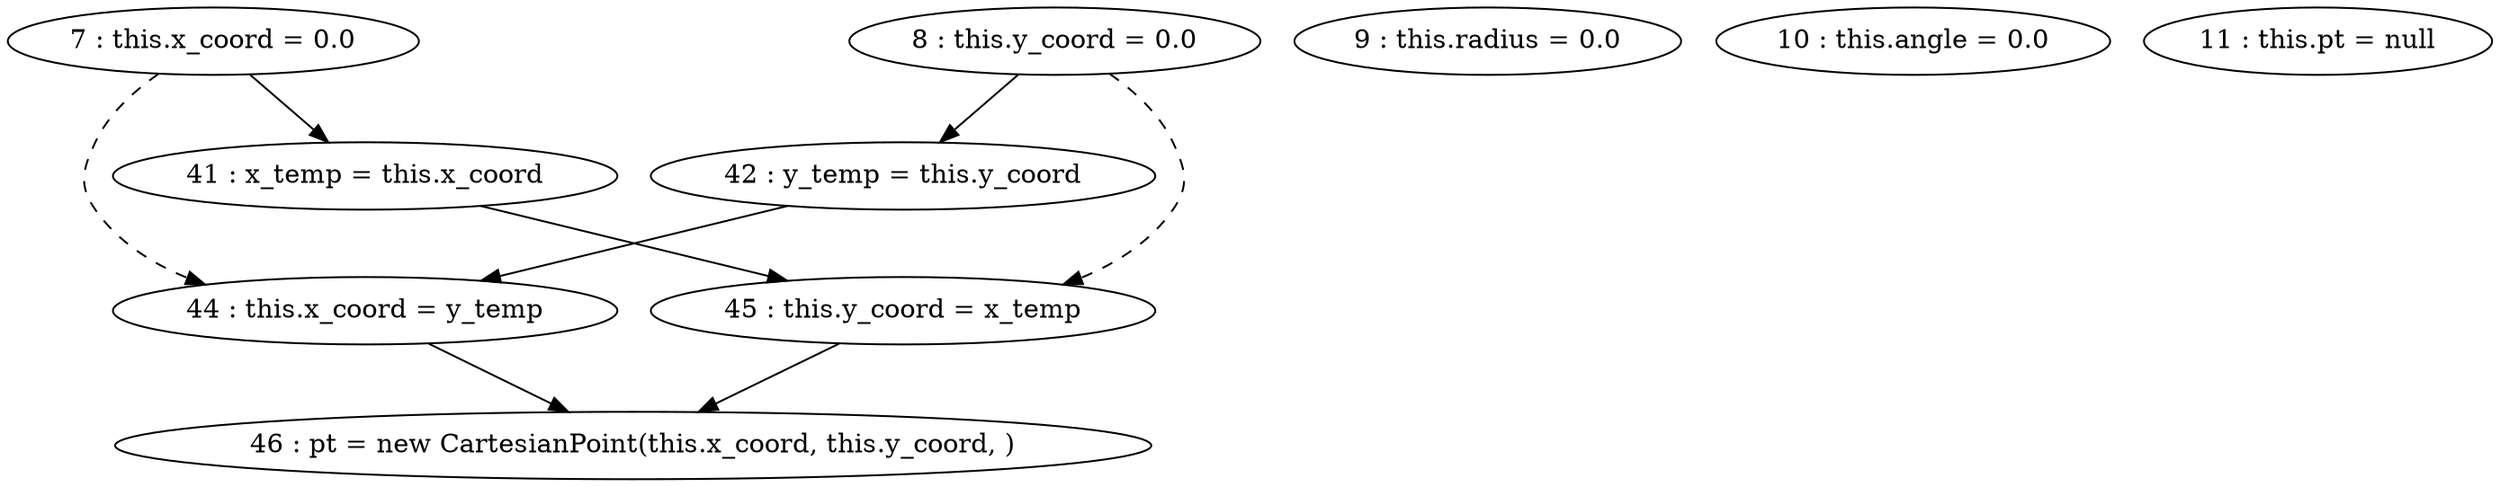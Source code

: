 digraph G {
"7 : this.x_coord = 0.0"
"7 : this.x_coord = 0.0" -> "41 : x_temp = this.x_coord"
"7 : this.x_coord = 0.0" -> "44 : this.x_coord = y_temp" [style=dashed]
"8 : this.y_coord = 0.0"
"8 : this.y_coord = 0.0" -> "42 : y_temp = this.y_coord"
"8 : this.y_coord = 0.0" -> "45 : this.y_coord = x_temp" [style=dashed]
"9 : this.radius = 0.0"
"10 : this.angle = 0.0"
"11 : this.pt = null"
"41 : x_temp = this.x_coord"
"41 : x_temp = this.x_coord" -> "45 : this.y_coord = x_temp"
"42 : y_temp = this.y_coord"
"42 : y_temp = this.y_coord" -> "44 : this.x_coord = y_temp"
"44 : this.x_coord = y_temp"
"44 : this.x_coord = y_temp" -> "46 : pt = new CartesianPoint(this.x_coord, this.y_coord, )"
"45 : this.y_coord = x_temp"
"45 : this.y_coord = x_temp" -> "46 : pt = new CartesianPoint(this.x_coord, this.y_coord, )"
"46 : pt = new CartesianPoint(this.x_coord, this.y_coord, )"
}